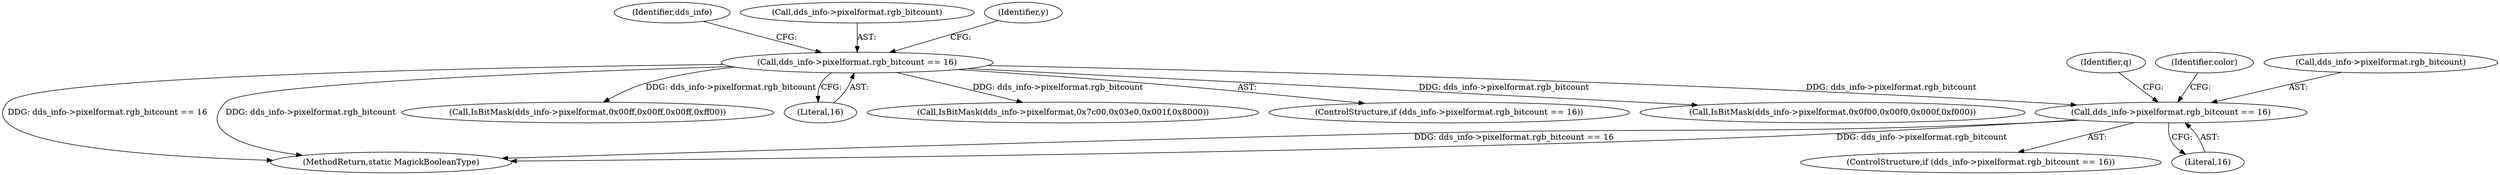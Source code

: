 digraph "0_ImageMagick_d7325bac173492b358417a0ad49fabad44447d52_4@pointer" {
"1000221" [label="(Call,dds_info->pixelformat.rgb_bitcount == 16)"];
"1000114" [label="(Call,dds_info->pixelformat.rgb_bitcount == 16)"];
"1000227" [label="(Literal,16)"];
"1000113" [label="(ControlStructure,if (dds_info->pixelformat.rgb_bitcount == 16))"];
"1000125" [label="(Identifier,dds_info)"];
"1000155" [label="(Call,IsBitMask(dds_info->pixelformat,0x0f00,0x00f0,0x000f,0xf000))"];
"1000424" [label="(MethodReturn,static MagickBooleanType)"];
"1000115" [label="(Call,dds_info->pixelformat.rgb_bitcount)"];
"1000381" [label="(Identifier,q)"];
"1000136" [label="(Call,IsBitMask(dds_info->pixelformat,0x00ff,0x00ff,0x00ff,0xff00))"];
"1000230" [label="(Identifier,color)"];
"1000114" [label="(Call,dds_info->pixelformat.rgb_bitcount == 16)"];
"1000120" [label="(Literal,16)"];
"1000222" [label="(Call,dds_info->pixelformat.rgb_bitcount)"];
"1000221" [label="(Call,dds_info->pixelformat.rgb_bitcount == 16)"];
"1000220" [label="(ControlStructure,if (dds_info->pixelformat.rgb_bitcount == 16))"];
"1000175" [label="(Identifier,y)"];
"1000123" [label="(Call,IsBitMask(dds_info->pixelformat,0x7c00,0x03e0,0x001f,0x8000))"];
"1000221" -> "1000220"  [label="AST: "];
"1000221" -> "1000227"  [label="CFG: "];
"1000222" -> "1000221"  [label="AST: "];
"1000227" -> "1000221"  [label="AST: "];
"1000230" -> "1000221"  [label="CFG: "];
"1000381" -> "1000221"  [label="CFG: "];
"1000221" -> "1000424"  [label="DDG: dds_info->pixelformat.rgb_bitcount == 16"];
"1000221" -> "1000424"  [label="DDG: dds_info->pixelformat.rgb_bitcount"];
"1000114" -> "1000221"  [label="DDG: dds_info->pixelformat.rgb_bitcount"];
"1000114" -> "1000113"  [label="AST: "];
"1000114" -> "1000120"  [label="CFG: "];
"1000115" -> "1000114"  [label="AST: "];
"1000120" -> "1000114"  [label="AST: "];
"1000125" -> "1000114"  [label="CFG: "];
"1000175" -> "1000114"  [label="CFG: "];
"1000114" -> "1000424"  [label="DDG: dds_info->pixelformat.rgb_bitcount == 16"];
"1000114" -> "1000424"  [label="DDG: dds_info->pixelformat.rgb_bitcount"];
"1000114" -> "1000123"  [label="DDG: dds_info->pixelformat.rgb_bitcount"];
"1000114" -> "1000136"  [label="DDG: dds_info->pixelformat.rgb_bitcount"];
"1000114" -> "1000155"  [label="DDG: dds_info->pixelformat.rgb_bitcount"];
}
